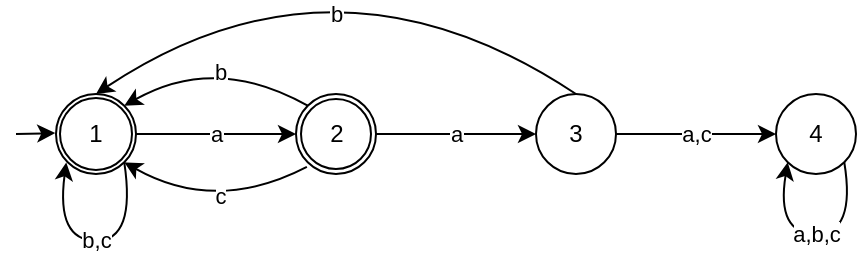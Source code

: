 <mxfile version="24.0.2" type="device">
  <diagram name="Seite-1" id="tGQVsP5RTKU2IKHW3sGT">
    <mxGraphModel dx="518" dy="273" grid="1" gridSize="10" guides="1" tooltips="1" connect="1" arrows="1" fold="1" page="1" pageScale="1" pageWidth="827" pageHeight="1169" math="0" shadow="0">
      <root>
        <mxCell id="0" />
        <mxCell id="1" parent="0" />
        <mxCell id="BbPQiXFv8G7K4hoaXsMD-6" value="a" style="edgeStyle=orthogonalEdgeStyle;rounded=0;orthogonalLoop=1;jettySize=auto;html=1;" parent="1" source="BbPQiXFv8G7K4hoaXsMD-1" target="BbPQiXFv8G7K4hoaXsMD-5" edge="1">
          <mxGeometry relative="1" as="geometry" />
        </mxCell>
        <mxCell id="BbPQiXFv8G7K4hoaXsMD-1" value="" style="ellipse;whiteSpace=wrap;html=1;aspect=fixed;" parent="1" vertex="1">
          <mxGeometry x="280" y="200" width="40" height="40" as="geometry" />
        </mxCell>
        <mxCell id="BbPQiXFv8G7K4hoaXsMD-8" value="a" style="edgeStyle=orthogonalEdgeStyle;rounded=0;orthogonalLoop=1;jettySize=auto;html=1;" parent="1" source="BbPQiXFv8G7K4hoaXsMD-5" target="BbPQiXFv8G7K4hoaXsMD-7" edge="1">
          <mxGeometry relative="1" as="geometry" />
        </mxCell>
        <mxCell id="BbPQiXFv8G7K4hoaXsMD-5" value="" style="ellipse;whiteSpace=wrap;html=1;aspect=fixed;" parent="1" vertex="1">
          <mxGeometry x="400" y="200" width="40" height="40" as="geometry" />
        </mxCell>
        <mxCell id="pTAq9wnIfdgKZrjpTZmF-3" value="a,c" style="edgeStyle=orthogonalEdgeStyle;rounded=0;orthogonalLoop=1;jettySize=auto;html=1;" parent="1" source="BbPQiXFv8G7K4hoaXsMD-7" target="pTAq9wnIfdgKZrjpTZmF-2" edge="1">
          <mxGeometry relative="1" as="geometry" />
        </mxCell>
        <mxCell id="BbPQiXFv8G7K4hoaXsMD-7" value="3" style="ellipse;whiteSpace=wrap;html=1;aspect=fixed;" parent="1" vertex="1">
          <mxGeometry x="520" y="200" width="40" height="40" as="geometry" />
        </mxCell>
        <mxCell id="BbPQiXFv8G7K4hoaXsMD-9" value="" style="endArrow=classic;html=1;strokeColor=none;curved=1;exitX=0.5;exitY=0;exitDx=0;exitDy=0;entryX=0.5;entryY=0;entryDx=0;entryDy=0;" parent="1" source="BbPQiXFv8G7K4hoaXsMD-5" target="BbPQiXFv8G7K4hoaXsMD-1" edge="1">
          <mxGeometry width="50" height="50" relative="1" as="geometry">
            <mxPoint x="440" y="180" as="sourcePoint" />
            <mxPoint x="490" y="130" as="targetPoint" />
          </mxGeometry>
        </mxCell>
        <mxCell id="BbPQiXFv8G7K4hoaXsMD-10" value="b" style="endArrow=classic;html=1;exitX=0;exitY=0;exitDx=0;exitDy=0;entryX=1;entryY=0;entryDx=0;entryDy=0;curved=1;" parent="1" source="BbPQiXFv8G7K4hoaXsMD-5" target="BbPQiXFv8G7K4hoaXsMD-1" edge="1">
          <mxGeometry x="0.05" y="9" width="50" height="50" relative="1" as="geometry">
            <mxPoint x="350" y="220" as="sourcePoint" />
            <mxPoint x="400" y="170" as="targetPoint" />
            <Array as="points">
              <mxPoint x="360" y="180" />
            </Array>
            <mxPoint as="offset" />
          </mxGeometry>
        </mxCell>
        <mxCell id="BbPQiXFv8G7K4hoaXsMD-11" value="c" style="endArrow=classic;html=1;curved=1;entryX=1;entryY=1;entryDx=0;entryDy=0;exitX=0.136;exitY=0.911;exitDx=0;exitDy=0;exitPerimeter=0;" parent="1" target="BbPQiXFv8G7K4hoaXsMD-1" edge="1" source="BbPQiXFv8G7K4hoaXsMD-5">
          <mxGeometry x="0.05" y="-9" width="50" height="50" relative="1" as="geometry">
            <mxPoint x="420" y="240" as="sourcePoint" />
            <mxPoint x="310" y="210" as="targetPoint" />
            <Array as="points">
              <mxPoint x="360" y="260" />
            </Array>
            <mxPoint as="offset" />
          </mxGeometry>
        </mxCell>
        <mxCell id="BbPQiXFv8G7K4hoaXsMD-13" value="b" style="endArrow=classic;html=1;exitX=0.5;exitY=0;exitDx=0;exitDy=0;entryX=0.5;entryY=0;entryDx=0;entryDy=0;curved=1;" parent="1" source="BbPQiXFv8G7K4hoaXsMD-7" target="BbPQiXFv8G7K4hoaXsMD-1" edge="1">
          <mxGeometry x="0.154" y="33" width="50" height="50" relative="1" as="geometry">
            <mxPoint x="360" y="260" as="sourcePoint" />
            <mxPoint x="410" y="210" as="targetPoint" />
            <Array as="points">
              <mxPoint x="420" y="120" />
            </Array>
            <mxPoint as="offset" />
          </mxGeometry>
        </mxCell>
        <mxCell id="BbPQiXFv8G7K4hoaXsMD-15" value="1" style="ellipse;whiteSpace=wrap;html=1;aspect=fixed;" parent="1" vertex="1">
          <mxGeometry x="282" y="202" width="36" height="36" as="geometry" />
        </mxCell>
        <mxCell id="BbPQiXFv8G7K4hoaXsMD-16" value="2" style="ellipse;whiteSpace=wrap;html=1;aspect=fixed;" parent="1" vertex="1">
          <mxGeometry x="402.5" y="202.5" width="35" height="35" as="geometry" />
        </mxCell>
        <mxCell id="BbPQiXFv8G7K4hoaXsMD-17" value="" style="endArrow=classic;html=1;rounded=0;exitX=0.5;exitY=1;exitDx=0;exitDy=0;strokeColor=none;" parent="1" source="BbPQiXFv8G7K4hoaXsMD-1" edge="1">
          <mxGeometry width="50" height="50" relative="1" as="geometry">
            <mxPoint x="250" y="300" as="sourcePoint" />
            <mxPoint x="300" y="280" as="targetPoint" />
          </mxGeometry>
        </mxCell>
        <mxCell id="pTAq9wnIfdgKZrjpTZmF-2" value="4" style="ellipse;whiteSpace=wrap;html=1;aspect=fixed;" parent="1" vertex="1">
          <mxGeometry x="640" y="200" width="40" height="40" as="geometry" />
        </mxCell>
        <mxCell id="pTAq9wnIfdgKZrjpTZmF-4" value="b,c" style="endArrow=classic;html=1;rounded=0;entryX=0.128;entryY=0.855;entryDx=0;entryDy=0;exitX=1;exitY=1;exitDx=0;exitDy=0;curved=1;entryPerimeter=0;" parent="1" source="BbPQiXFv8G7K4hoaXsMD-1" target="BbPQiXFv8G7K4hoaXsMD-1" edge="1">
          <mxGeometry width="50" height="50" relative="1" as="geometry">
            <mxPoint x="314.142" y="237.502" as="sourcePoint" />
            <mxPoint x="285.92" y="238.88" as="targetPoint" />
            <Array as="points">
              <mxPoint x="320" y="273.36" />
              <mxPoint x="280" y="273.36" />
            </Array>
          </mxGeometry>
        </mxCell>
        <mxCell id="pTAq9wnIfdgKZrjpTZmF-5" value="a,b,c" style="endArrow=classic;html=1;rounded=0;entryX=0;entryY=1;entryDx=0;entryDy=0;exitX=1;exitY=1;exitDx=0;exitDy=0;curved=1;" parent="1" source="pTAq9wnIfdgKZrjpTZmF-2" target="pTAq9wnIfdgKZrjpTZmF-2" edge="1">
          <mxGeometry width="50" height="50" relative="1" as="geometry">
            <mxPoint x="680.002" y="211.718" as="sourcePoint" />
            <mxPoint x="650" y="270" as="targetPoint" />
            <Array as="points">
              <mxPoint x="680" y="270" />
              <mxPoint x="640" y="270" />
            </Array>
          </mxGeometry>
        </mxCell>
        <mxCell id="c9NfBmXCWW22-_6jV1rs-1" value="" style="endArrow=classic;html=1;rounded=0;entryX=-0.009;entryY=0.489;entryDx=0;entryDy=0;entryPerimeter=0;" edge="1" parent="1" target="BbPQiXFv8G7K4hoaXsMD-1">
          <mxGeometry width="50" height="50" relative="1" as="geometry">
            <mxPoint x="260" y="220" as="sourcePoint" />
            <mxPoint x="280" y="219.64" as="targetPoint" />
          </mxGeometry>
        </mxCell>
      </root>
    </mxGraphModel>
  </diagram>
</mxfile>
